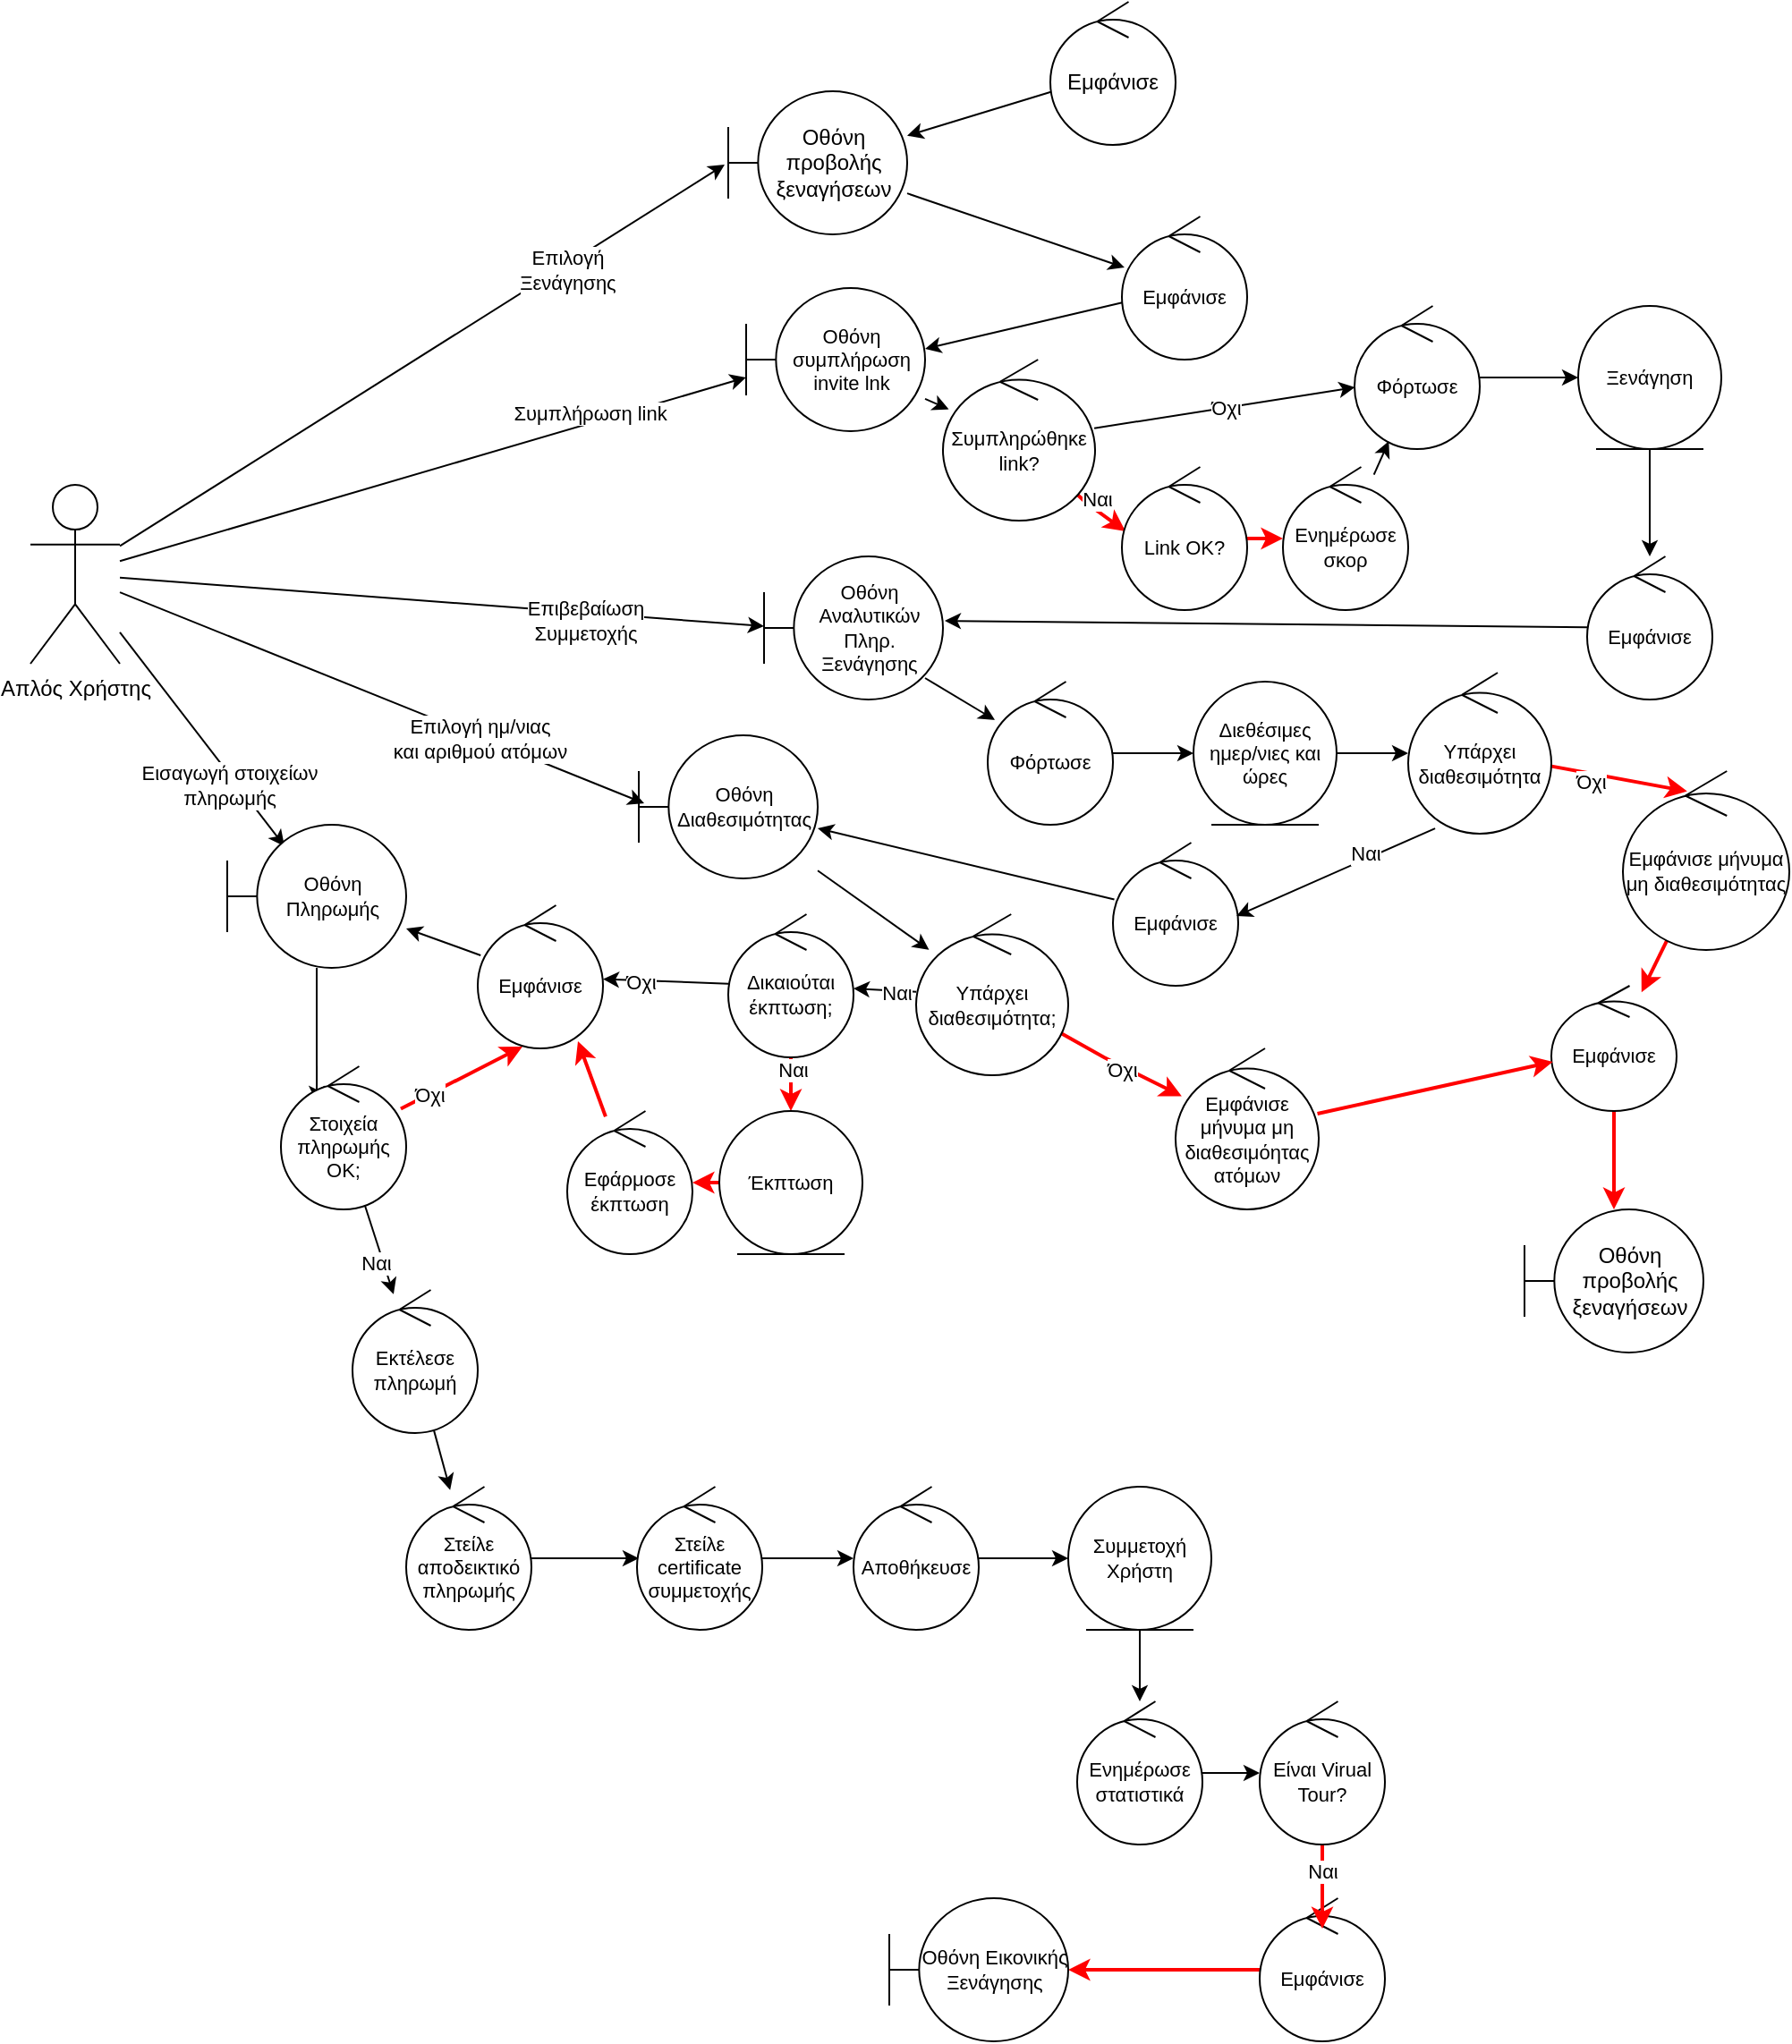 <mxfile version="21.1.8" type="device">
  <diagram name="Page-1" id="5rs0R1cW3KDgV_vi_085">
    <mxGraphModel dx="1050" dy="497" grid="1" gridSize="10" guides="1" tooltips="1" connect="1" arrows="1" fold="1" page="1" pageScale="1" pageWidth="827" pageHeight="1169" math="0" shadow="0">
      <root>
        <mxCell id="0" />
        <mxCell id="1" parent="0" />
        <mxCell id="Ha74vbjWko5_8-gBTv0f-7" style="edgeStyle=none;shape=connector;rounded=0;orthogonalLoop=1;jettySize=auto;html=1;entryX=-0.02;entryY=0.513;entryDx=0;entryDy=0;entryPerimeter=0;labelBackgroundColor=default;strokeColor=default;fontFamily=Helvetica;fontSize=11;fontColor=default;endArrow=classic;" edge="1" parent="1" source="Ha74vbjWko5_8-gBTv0f-1" target="Ha74vbjWko5_8-gBTv0f-4">
          <mxGeometry relative="1" as="geometry" />
        </mxCell>
        <mxCell id="Ha74vbjWko5_8-gBTv0f-9" value="&lt;div&gt;Επιλογή&lt;/div&gt;&lt;div&gt;Ξενάγησης&lt;br&gt;&lt;/div&gt;" style="edgeLabel;html=1;align=center;verticalAlign=middle;resizable=0;points=[];fontSize=11;fontFamily=Helvetica;fontColor=default;" vertex="1" connectable="0" parent="Ha74vbjWko5_8-gBTv0f-7">
          <mxGeometry x="-0.266" y="-1" relative="1" as="geometry">
            <mxPoint x="125" y="-77" as="offset" />
          </mxGeometry>
        </mxCell>
        <mxCell id="Ha74vbjWko5_8-gBTv0f-14" style="edgeStyle=none;shape=connector;rounded=0;orthogonalLoop=1;jettySize=auto;html=1;entryX=0;entryY=0.625;entryDx=0;entryDy=0;entryPerimeter=0;labelBackgroundColor=default;strokeColor=default;fontFamily=Helvetica;fontSize=11;fontColor=default;endArrow=classic;" edge="1" parent="1" source="Ha74vbjWko5_8-gBTv0f-1" target="Ha74vbjWko5_8-gBTv0f-12">
          <mxGeometry relative="1" as="geometry" />
        </mxCell>
        <mxCell id="Ha74vbjWko5_8-gBTv0f-15" value="&amp;nbsp;Συμπλήρωση link" style="edgeLabel;html=1;align=center;verticalAlign=middle;resizable=0;points=[];fontSize=11;fontFamily=Helvetica;fontColor=default;" vertex="1" connectable="0" parent="Ha74vbjWko5_8-gBTv0f-14">
          <mxGeometry x="-0.195" y="-1" relative="1" as="geometry">
            <mxPoint x="119" y="-42" as="offset" />
          </mxGeometry>
        </mxCell>
        <mxCell id="Ha74vbjWko5_8-gBTv0f-24" style="edgeStyle=none;shape=connector;rounded=0;orthogonalLoop=1;jettySize=auto;html=1;entryX=0;entryY=0.488;entryDx=0;entryDy=0;entryPerimeter=0;labelBackgroundColor=default;strokeColor=default;fontFamily=Helvetica;fontSize=11;fontColor=default;endArrow=classic;" edge="1" parent="1" source="Ha74vbjWko5_8-gBTv0f-1" target="Ha74vbjWko5_8-gBTv0f-22">
          <mxGeometry relative="1" as="geometry" />
        </mxCell>
        <mxCell id="Ha74vbjWko5_8-gBTv0f-25" value="&lt;div&gt;Επιβεβαίωση&lt;/div&gt;&lt;div&gt;Συμμετοχής&lt;br&gt;&lt;/div&gt;" style="edgeLabel;html=1;align=center;verticalAlign=middle;resizable=0;points=[];fontSize=11;fontFamily=Helvetica;fontColor=default;" vertex="1" connectable="0" parent="Ha74vbjWko5_8-gBTv0f-24">
          <mxGeometry x="-0.266" y="-3" relative="1" as="geometry">
            <mxPoint x="128" y="11" as="offset" />
          </mxGeometry>
        </mxCell>
        <mxCell id="Ha74vbjWko5_8-gBTv0f-36" style="edgeStyle=none;shape=connector;rounded=0;orthogonalLoop=1;jettySize=auto;html=1;entryX=0.03;entryY=0.475;entryDx=0;entryDy=0;entryPerimeter=0;labelBackgroundColor=default;strokeColor=default;fontFamily=Helvetica;fontSize=11;fontColor=default;endArrow=classic;" edge="1" parent="1" source="Ha74vbjWko5_8-gBTv0f-1" target="Ha74vbjWko5_8-gBTv0f-33">
          <mxGeometry relative="1" as="geometry" />
        </mxCell>
        <mxCell id="Ha74vbjWko5_8-gBTv0f-37" value="&lt;div&gt;Επιλογή ημ/νιας &lt;br&gt;&lt;/div&gt;&lt;div&gt;και αριθμού ατόμων&lt;br&gt;&lt;/div&gt;" style="edgeLabel;html=1;align=center;verticalAlign=middle;resizable=0;points=[];fontSize=11;fontFamily=Helvetica;fontColor=default;" vertex="1" connectable="0" parent="Ha74vbjWko5_8-gBTv0f-36">
          <mxGeometry x="0.374" y="-1" relative="1" as="geometry">
            <mxPoint as="offset" />
          </mxGeometry>
        </mxCell>
        <mxCell id="Ha74vbjWko5_8-gBTv0f-49" style="edgeStyle=none;shape=connector;rounded=0;orthogonalLoop=1;jettySize=auto;html=1;entryX=0.32;entryY=0.15;entryDx=0;entryDy=0;entryPerimeter=0;labelBackgroundColor=default;strokeColor=default;fontFamily=Helvetica;fontSize=11;fontColor=default;endArrow=classic;" edge="1" parent="1" source="Ha74vbjWko5_8-gBTv0f-1" target="Ha74vbjWko5_8-gBTv0f-46">
          <mxGeometry relative="1" as="geometry" />
        </mxCell>
        <mxCell id="Ha74vbjWko5_8-gBTv0f-50" value="&lt;div&gt;Εισαγωγή στοιχείων&lt;/div&gt;&lt;div&gt;πληρωμής&lt;br&gt;&lt;/div&gt;" style="edgeLabel;html=1;align=center;verticalAlign=middle;resizable=0;points=[];fontSize=11;fontFamily=Helvetica;fontColor=default;" vertex="1" connectable="0" parent="Ha74vbjWko5_8-gBTv0f-49">
          <mxGeometry x="0.392" y="-4" relative="1" as="geometry">
            <mxPoint as="offset" />
          </mxGeometry>
        </mxCell>
        <mxCell id="Ha74vbjWko5_8-gBTv0f-1" value="&lt;div&gt;Aπλός Χρήστης&lt;/div&gt;" style="shape=umlActor;verticalLabelPosition=bottom;verticalAlign=top;html=1;outlineConnect=0;" vertex="1" parent="1">
          <mxGeometry x="40" y="270" width="50" height="100" as="geometry" />
        </mxCell>
        <mxCell id="Ha74vbjWko5_8-gBTv0f-11" style="edgeStyle=none;shape=connector;rounded=0;orthogonalLoop=1;jettySize=auto;html=1;labelBackgroundColor=default;strokeColor=default;fontFamily=Helvetica;fontSize=11;fontColor=default;endArrow=classic;" edge="1" parent="1" source="Ha74vbjWko5_8-gBTv0f-4" target="Ha74vbjWko5_8-gBTv0f-10">
          <mxGeometry relative="1" as="geometry" />
        </mxCell>
        <mxCell id="Ha74vbjWko5_8-gBTv0f-4" value="Οθόνη προβολής ξεναγήσεων" style="shape=umlBoundary;whiteSpace=wrap;html=1;" vertex="1" parent="1">
          <mxGeometry x="430" y="50" width="100" height="80" as="geometry" />
        </mxCell>
        <mxCell id="Ha74vbjWko5_8-gBTv0f-6" style="rounded=0;orthogonalLoop=1;jettySize=auto;html=1;" edge="1" parent="1" source="Ha74vbjWko5_8-gBTv0f-5" target="Ha74vbjWko5_8-gBTv0f-4">
          <mxGeometry relative="1" as="geometry">
            <mxPoint x="650.491" y="56.679" as="sourcePoint" />
          </mxGeometry>
        </mxCell>
        <mxCell id="Ha74vbjWko5_8-gBTv0f-13" style="edgeStyle=none;shape=connector;rounded=0;orthogonalLoop=1;jettySize=auto;html=1;entryX=1;entryY=0.425;entryDx=0;entryDy=0;entryPerimeter=0;labelBackgroundColor=default;strokeColor=default;fontFamily=Helvetica;fontSize=11;fontColor=default;endArrow=classic;" edge="1" parent="1" source="Ha74vbjWko5_8-gBTv0f-10" target="Ha74vbjWko5_8-gBTv0f-12">
          <mxGeometry relative="1" as="geometry" />
        </mxCell>
        <mxCell id="Ha74vbjWko5_8-gBTv0f-10" value="Εμφάνισε" style="ellipse;shape=umlControl;whiteSpace=wrap;html=1;fontFamily=Helvetica;fontSize=11;fontColor=default;" vertex="1" parent="1">
          <mxGeometry x="650" y="120" width="70" height="80" as="geometry" />
        </mxCell>
        <mxCell id="Ha74vbjWko5_8-gBTv0f-16" style="edgeStyle=none;shape=connector;rounded=0;orthogonalLoop=1;jettySize=auto;html=1;labelBackgroundColor=default;strokeColor=default;fontFamily=Helvetica;fontSize=11;fontColor=default;endArrow=classic;" edge="1" parent="1" source="Ha74vbjWko5_8-gBTv0f-12" target="Ha74vbjWko5_8-gBTv0f-93">
          <mxGeometry relative="1" as="geometry">
            <mxPoint x="620" y="260" as="targetPoint" />
          </mxGeometry>
        </mxCell>
        <mxCell id="Ha74vbjWko5_8-gBTv0f-12" value="Οθόνη συμπλήρωση invite lnk" style="shape=umlBoundary;whiteSpace=wrap;html=1;fontFamily=Helvetica;fontSize=11;fontColor=default;" vertex="1" parent="1">
          <mxGeometry x="440" y="160" width="100" height="80" as="geometry" />
        </mxCell>
        <mxCell id="Ha74vbjWko5_8-gBTv0f-18" style="edgeStyle=none;shape=connector;rounded=0;orthogonalLoop=1;jettySize=auto;html=1;labelBackgroundColor=default;strokeColor=default;fontFamily=Helvetica;fontSize=11;fontColor=default;endArrow=classic;" edge="1" parent="1" source="Ha74vbjWko5_8-gBTv0f-17" target="Ha74vbjWko5_8-gBTv0f-19">
          <mxGeometry relative="1" as="geometry">
            <mxPoint x="810" y="260" as="targetPoint" />
          </mxGeometry>
        </mxCell>
        <mxCell id="Ha74vbjWko5_8-gBTv0f-17" value="Φόρτωσε" style="ellipse;shape=umlControl;whiteSpace=wrap;html=1;fontFamily=Helvetica;fontSize=11;fontColor=default;" vertex="1" parent="1">
          <mxGeometry x="780" y="170" width="70" height="80" as="geometry" />
        </mxCell>
        <mxCell id="Ha74vbjWko5_8-gBTv0f-20" style="edgeStyle=none;shape=connector;rounded=0;orthogonalLoop=1;jettySize=auto;html=1;labelBackgroundColor=default;strokeColor=default;fontFamily=Helvetica;fontSize=11;fontColor=default;endArrow=classic;" edge="1" parent="1" source="Ha74vbjWko5_8-gBTv0f-19" target="Ha74vbjWko5_8-gBTv0f-21">
          <mxGeometry relative="1" as="geometry">
            <mxPoint x="920" y="290" as="targetPoint" />
          </mxGeometry>
        </mxCell>
        <mxCell id="Ha74vbjWko5_8-gBTv0f-19" value="Ξενάγηση" style="ellipse;shape=umlEntity;whiteSpace=wrap;html=1;fontFamily=Helvetica;fontSize=11;fontColor=default;" vertex="1" parent="1">
          <mxGeometry x="905" y="170" width="80" height="80" as="geometry" />
        </mxCell>
        <mxCell id="Ha74vbjWko5_8-gBTv0f-23" style="edgeStyle=none;shape=connector;rounded=0;orthogonalLoop=1;jettySize=auto;html=1;entryX=1.01;entryY=0.45;entryDx=0;entryDy=0;entryPerimeter=0;labelBackgroundColor=default;strokeColor=default;fontFamily=Helvetica;fontSize=11;fontColor=default;endArrow=classic;" edge="1" parent="1" source="Ha74vbjWko5_8-gBTv0f-21" target="Ha74vbjWko5_8-gBTv0f-22">
          <mxGeometry relative="1" as="geometry" />
        </mxCell>
        <mxCell id="Ha74vbjWko5_8-gBTv0f-21" value="Εμφάνισε" style="ellipse;shape=umlControl;whiteSpace=wrap;html=1;fontFamily=Helvetica;fontSize=11;fontColor=default;" vertex="1" parent="1">
          <mxGeometry x="910" y="310" width="70" height="80" as="geometry" />
        </mxCell>
        <mxCell id="Ha74vbjWko5_8-gBTv0f-27" style="edgeStyle=none;shape=connector;rounded=0;orthogonalLoop=1;jettySize=auto;html=1;labelBackgroundColor=default;strokeColor=default;fontFamily=Helvetica;fontSize=11;fontColor=default;endArrow=classic;exitX=0.9;exitY=0.85;exitDx=0;exitDy=0;exitPerimeter=0;" edge="1" parent="1" source="Ha74vbjWko5_8-gBTv0f-22" target="Ha74vbjWko5_8-gBTv0f-28">
          <mxGeometry relative="1" as="geometry">
            <mxPoint x="610" y="420" as="targetPoint" />
          </mxGeometry>
        </mxCell>
        <mxCell id="Ha74vbjWko5_8-gBTv0f-22" value="Οθόνη Αναλυτικών Πληρ. Ξενάγησης" style="shape=umlBoundary;whiteSpace=wrap;html=1;fontFamily=Helvetica;fontSize=11;fontColor=default;" vertex="1" parent="1">
          <mxGeometry x="450" y="310" width="100" height="80" as="geometry" />
        </mxCell>
        <mxCell id="Ha74vbjWko5_8-gBTv0f-26" value="" style="rounded=0;orthogonalLoop=1;jettySize=auto;html=1;" edge="1" parent="1" target="Ha74vbjWko5_8-gBTv0f-5">
          <mxGeometry relative="1" as="geometry">
            <mxPoint x="650.491" y="56.679" as="sourcePoint" />
            <mxPoint x="530" y="80" as="targetPoint" />
          </mxGeometry>
        </mxCell>
        <mxCell id="Ha74vbjWko5_8-gBTv0f-5" value="Εμφάνισε" style="ellipse;shape=umlControl;whiteSpace=wrap;html=1;" vertex="1" parent="1">
          <mxGeometry x="610" width="70" height="80" as="geometry" />
        </mxCell>
        <mxCell id="Ha74vbjWko5_8-gBTv0f-30" style="edgeStyle=none;shape=connector;rounded=0;orthogonalLoop=1;jettySize=auto;html=1;labelBackgroundColor=default;strokeColor=default;fontFamily=Helvetica;fontSize=11;fontColor=default;endArrow=classic;" edge="1" parent="1" source="Ha74vbjWko5_8-gBTv0f-28" target="Ha74vbjWko5_8-gBTv0f-29">
          <mxGeometry relative="1" as="geometry" />
        </mxCell>
        <mxCell id="Ha74vbjWko5_8-gBTv0f-28" value="Φόρτωσε" style="ellipse;shape=umlControl;whiteSpace=wrap;html=1;fontFamily=Helvetica;fontSize=11;fontColor=default;" vertex="1" parent="1">
          <mxGeometry x="575" y="380" width="70" height="80" as="geometry" />
        </mxCell>
        <mxCell id="Ha74vbjWko5_8-gBTv0f-103" style="edgeStyle=none;shape=connector;rounded=0;orthogonalLoop=1;jettySize=auto;html=1;labelBackgroundColor=default;strokeColor=default;fontFamily=Helvetica;fontSize=11;fontColor=default;endArrow=classic;" edge="1" parent="1" source="Ha74vbjWko5_8-gBTv0f-29" target="Ha74vbjWko5_8-gBTv0f-102">
          <mxGeometry relative="1" as="geometry" />
        </mxCell>
        <mxCell id="Ha74vbjWko5_8-gBTv0f-29" value="Διεθέσιμες ημερ/νιες και ώρες" style="ellipse;shape=umlEntity;whiteSpace=wrap;html=1;fontFamily=Helvetica;fontSize=11;fontColor=default;" vertex="1" parent="1">
          <mxGeometry x="690" y="380" width="80" height="80" as="geometry" />
        </mxCell>
        <mxCell id="Ha74vbjWko5_8-gBTv0f-34" style="edgeStyle=none;shape=connector;rounded=0;orthogonalLoop=1;jettySize=auto;html=1;labelBackgroundColor=default;strokeColor=default;fontFamily=Helvetica;fontSize=11;fontColor=default;endArrow=classic;" edge="1" parent="1" source="Ha74vbjWko5_8-gBTv0f-31" target="Ha74vbjWko5_8-gBTv0f-33">
          <mxGeometry relative="1" as="geometry" />
        </mxCell>
        <mxCell id="Ha74vbjWko5_8-gBTv0f-31" value="Εμφάνισε" style="ellipse;shape=umlControl;whiteSpace=wrap;html=1;fontFamily=Helvetica;fontSize=11;fontColor=default;" vertex="1" parent="1">
          <mxGeometry x="645" y="470" width="70" height="80" as="geometry" />
        </mxCell>
        <mxCell id="Ha74vbjWko5_8-gBTv0f-39" style="edgeStyle=none;shape=connector;rounded=0;orthogonalLoop=1;jettySize=auto;html=1;labelBackgroundColor=default;strokeColor=default;fontFamily=Helvetica;fontSize=11;fontColor=default;endArrow=classic;" edge="1" parent="1" source="Ha74vbjWko5_8-gBTv0f-33" target="Ha74vbjWko5_8-gBTv0f-38">
          <mxGeometry relative="1" as="geometry" />
        </mxCell>
        <mxCell id="Ha74vbjWko5_8-gBTv0f-33" value="Οθόνη Διαθεσιμότητας" style="shape=umlBoundary;whiteSpace=wrap;html=1;fontFamily=Helvetica;fontSize=11;fontColor=default;" vertex="1" parent="1">
          <mxGeometry x="380" y="410" width="100" height="80" as="geometry" />
        </mxCell>
        <mxCell id="Ha74vbjWko5_8-gBTv0f-41" style="edgeStyle=none;shape=connector;rounded=0;orthogonalLoop=1;jettySize=auto;html=1;labelBackgroundColor=default;strokeColor=default;fontFamily=Helvetica;fontSize=11;fontColor=default;endArrow=classic;" edge="1" parent="1" source="Ha74vbjWko5_8-gBTv0f-38" target="Ha74vbjWko5_8-gBTv0f-40">
          <mxGeometry relative="1" as="geometry" />
        </mxCell>
        <mxCell id="Ha74vbjWko5_8-gBTv0f-42" value="Ναι" style="edgeLabel;html=1;align=center;verticalAlign=middle;resizable=0;points=[];fontSize=11;fontFamily=Helvetica;fontColor=default;" vertex="1" connectable="0" parent="Ha74vbjWko5_8-gBTv0f-41">
          <mxGeometry x="-0.369" y="1" relative="1" as="geometry">
            <mxPoint as="offset" />
          </mxGeometry>
        </mxCell>
        <mxCell id="Ha74vbjWko5_8-gBTv0f-116" style="edgeStyle=none;shape=connector;rounded=0;orthogonalLoop=1;jettySize=auto;html=1;labelBackgroundColor=default;strokeColor=#FF0000;fontFamily=Helvetica;fontSize=11;fontColor=default;endArrow=classic;strokeWidth=2;" edge="1" parent="1" source="Ha74vbjWko5_8-gBTv0f-38" target="Ha74vbjWko5_8-gBTv0f-115">
          <mxGeometry relative="1" as="geometry">
            <Array as="points">
              <mxPoint x="640" y="590" />
            </Array>
          </mxGeometry>
        </mxCell>
        <mxCell id="Ha74vbjWko5_8-gBTv0f-117" value="Όχι" style="edgeLabel;html=1;align=center;verticalAlign=middle;resizable=0;points=[];fontSize=11;fontFamily=Helvetica;fontColor=default;" vertex="1" connectable="0" parent="Ha74vbjWko5_8-gBTv0f-116">
          <mxGeometry x="0.077" y="-1" relative="1" as="geometry">
            <mxPoint x="-1" as="offset" />
          </mxGeometry>
        </mxCell>
        <mxCell id="Ha74vbjWko5_8-gBTv0f-38" value="Υπάρχει διαθεσιμότητα;" style="ellipse;shape=umlControl;whiteSpace=wrap;html=1;fontFamily=Helvetica;fontSize=11;fontColor=default;" vertex="1" parent="1">
          <mxGeometry x="535" y="510" width="85" height="90" as="geometry" />
        </mxCell>
        <mxCell id="Ha74vbjWko5_8-gBTv0f-44" style="edgeStyle=none;shape=connector;rounded=0;orthogonalLoop=1;jettySize=auto;html=1;labelBackgroundColor=default;strokeColor=default;fontFamily=Helvetica;fontSize=11;fontColor=default;endArrow=classic;" edge="1" parent="1" source="Ha74vbjWko5_8-gBTv0f-40" target="Ha74vbjWko5_8-gBTv0f-43">
          <mxGeometry relative="1" as="geometry" />
        </mxCell>
        <mxCell id="Ha74vbjWko5_8-gBTv0f-45" value="Όχι" style="edgeLabel;html=1;align=center;verticalAlign=middle;resizable=0;points=[];fontSize=11;fontFamily=Helvetica;fontColor=default;" vertex="1" connectable="0" parent="Ha74vbjWko5_8-gBTv0f-44">
          <mxGeometry x="0.398" y="1" relative="1" as="geometry">
            <mxPoint as="offset" />
          </mxGeometry>
        </mxCell>
        <mxCell id="Ha74vbjWko5_8-gBTv0f-87" style="edgeStyle=none;shape=connector;rounded=0;orthogonalLoop=1;jettySize=auto;html=1;entryX=0.5;entryY=0;entryDx=0;entryDy=0;labelBackgroundColor=default;strokeColor=#FF0000;fontFamily=Helvetica;fontSize=11;fontColor=default;endArrow=classic;strokeWidth=2;" edge="1" parent="1" source="Ha74vbjWko5_8-gBTv0f-40" target="Ha74vbjWko5_8-gBTv0f-86">
          <mxGeometry relative="1" as="geometry" />
        </mxCell>
        <mxCell id="Ha74vbjWko5_8-gBTv0f-88" value="Ναι" style="edgeLabel;html=1;align=center;verticalAlign=middle;resizable=0;points=[];fontSize=11;fontFamily=Helvetica;fontColor=default;" vertex="1" connectable="0" parent="Ha74vbjWko5_8-gBTv0f-87">
          <mxGeometry x="-0.561" y="1" relative="1" as="geometry">
            <mxPoint as="offset" />
          </mxGeometry>
        </mxCell>
        <mxCell id="Ha74vbjWko5_8-gBTv0f-40" value="&lt;div&gt;Δικαιούται&lt;/div&gt;&lt;div&gt;έκπτωση;&lt;br&gt;&lt;/div&gt;" style="ellipse;shape=umlControl;whiteSpace=wrap;html=1;fontFamily=Helvetica;fontSize=11;fontColor=default;" vertex="1" parent="1">
          <mxGeometry x="430" y="510" width="70" height="80" as="geometry" />
        </mxCell>
        <mxCell id="Ha74vbjWko5_8-gBTv0f-43" value="Εμφάνισε" style="ellipse;shape=umlControl;whiteSpace=wrap;html=1;fontFamily=Helvetica;fontSize=11;fontColor=default;" vertex="1" parent="1">
          <mxGeometry x="290" y="505" width="70" height="80" as="geometry" />
        </mxCell>
        <mxCell id="Ha74vbjWko5_8-gBTv0f-48" value="" style="edgeStyle=none;shape=connector;rounded=0;orthogonalLoop=1;jettySize=auto;html=1;labelBackgroundColor=default;strokeColor=default;fontFamily=Helvetica;fontSize=11;fontColor=default;endArrow=classic;" edge="1" parent="1" source="Ha74vbjWko5_8-gBTv0f-43" target="Ha74vbjWko5_8-gBTv0f-46">
          <mxGeometry relative="1" as="geometry">
            <mxPoint x="292" y="532" as="sourcePoint" />
            <mxPoint x="260" y="520" as="targetPoint" />
          </mxGeometry>
        </mxCell>
        <mxCell id="Ha74vbjWko5_8-gBTv0f-52" style="edgeStyle=none;shape=connector;rounded=0;orthogonalLoop=1;jettySize=auto;html=1;entryX=0.286;entryY=0.25;entryDx=0;entryDy=0;entryPerimeter=0;labelBackgroundColor=default;strokeColor=default;fontFamily=Helvetica;fontSize=11;fontColor=default;endArrow=classic;" edge="1" parent="1" source="Ha74vbjWko5_8-gBTv0f-46" target="Ha74vbjWko5_8-gBTv0f-51">
          <mxGeometry relative="1" as="geometry" />
        </mxCell>
        <mxCell id="Ha74vbjWko5_8-gBTv0f-46" value="Οθόνη Πληρωμής" style="shape=umlBoundary;whiteSpace=wrap;html=1;fontFamily=Helvetica;fontSize=11;fontColor=default;" vertex="1" parent="1">
          <mxGeometry x="150" y="460" width="100" height="80" as="geometry" />
        </mxCell>
        <mxCell id="Ha74vbjWko5_8-gBTv0f-54" style="edgeStyle=none;shape=connector;rounded=0;orthogonalLoop=1;jettySize=auto;html=1;labelBackgroundColor=default;strokeColor=default;fontFamily=Helvetica;fontSize=11;fontColor=default;endArrow=classic;" edge="1" parent="1" source="Ha74vbjWko5_8-gBTv0f-51" target="Ha74vbjWko5_8-gBTv0f-53">
          <mxGeometry relative="1" as="geometry" />
        </mxCell>
        <mxCell id="Ha74vbjWko5_8-gBTv0f-55" value="Ναι" style="edgeLabel;html=1;align=center;verticalAlign=middle;resizable=0;points=[];fontSize=11;fontFamily=Helvetica;fontColor=default;" vertex="1" connectable="0" parent="Ha74vbjWko5_8-gBTv0f-54">
          <mxGeometry x="0.247" y="-4" relative="1" as="geometry">
            <mxPoint as="offset" />
          </mxGeometry>
        </mxCell>
        <mxCell id="Ha74vbjWko5_8-gBTv0f-80" style="edgeStyle=none;shape=connector;rounded=0;orthogonalLoop=1;jettySize=auto;html=1;entryX=0.357;entryY=0.988;entryDx=0;entryDy=0;entryPerimeter=0;labelBackgroundColor=default;strokeColor=#FF0000;fontFamily=Helvetica;fontSize=11;fontColor=default;endArrow=classic;strokeWidth=2;" edge="1" parent="1" source="Ha74vbjWko5_8-gBTv0f-51" target="Ha74vbjWko5_8-gBTv0f-43">
          <mxGeometry relative="1" as="geometry" />
        </mxCell>
        <mxCell id="Ha74vbjWko5_8-gBTv0f-81" value="Όχι" style="edgeLabel;html=1;align=center;verticalAlign=middle;resizable=0;points=[];fontSize=11;fontFamily=Helvetica;fontColor=default;" vertex="1" connectable="0" parent="Ha74vbjWko5_8-gBTv0f-80">
          <mxGeometry x="-0.534" relative="1" as="geometry">
            <mxPoint as="offset" />
          </mxGeometry>
        </mxCell>
        <mxCell id="Ha74vbjWko5_8-gBTv0f-51" value="&lt;div&gt;Στοιχεία&lt;/div&gt;&lt;div&gt;πληρωμής&lt;/div&gt;&lt;div&gt;ΟΚ;&lt;br&gt;&lt;/div&gt;" style="ellipse;shape=umlControl;whiteSpace=wrap;html=1;fontFamily=Helvetica;fontSize=11;fontColor=default;" vertex="1" parent="1">
          <mxGeometry x="180" y="595" width="70" height="80" as="geometry" />
        </mxCell>
        <mxCell id="Ha74vbjWko5_8-gBTv0f-56" style="edgeStyle=none;shape=connector;rounded=0;orthogonalLoop=1;jettySize=auto;html=1;labelBackgroundColor=default;strokeColor=default;fontFamily=Helvetica;fontSize=11;fontColor=default;endArrow=classic;" edge="1" parent="1" source="Ha74vbjWko5_8-gBTv0f-53" target="Ha74vbjWko5_8-gBTv0f-57">
          <mxGeometry relative="1" as="geometry">
            <mxPoint x="270" y="850" as="targetPoint" />
          </mxGeometry>
        </mxCell>
        <mxCell id="Ha74vbjWko5_8-gBTv0f-53" value="&lt;div&gt;Εκτέλεσε&lt;/div&gt;&lt;div&gt;πληρωμή&lt;br&gt;&lt;/div&gt;" style="ellipse;shape=umlControl;whiteSpace=wrap;html=1;fontFamily=Helvetica;fontSize=11;fontColor=default;" vertex="1" parent="1">
          <mxGeometry x="220" y="720" width="70" height="80" as="geometry" />
        </mxCell>
        <mxCell id="Ha74vbjWko5_8-gBTv0f-59" style="edgeStyle=none;shape=connector;rounded=0;orthogonalLoop=1;jettySize=auto;html=1;entryX=0.014;entryY=0.5;entryDx=0;entryDy=0;entryPerimeter=0;labelBackgroundColor=default;strokeColor=default;fontFamily=Helvetica;fontSize=11;fontColor=default;endArrow=classic;" edge="1" parent="1" source="Ha74vbjWko5_8-gBTv0f-57" target="Ha74vbjWko5_8-gBTv0f-58">
          <mxGeometry relative="1" as="geometry" />
        </mxCell>
        <mxCell id="Ha74vbjWko5_8-gBTv0f-57" value="Στείλε αποδεικτικό πληρωμής" style="ellipse;shape=umlControl;whiteSpace=wrap;html=1;fontFamily=Helvetica;fontSize=11;fontColor=default;" vertex="1" parent="1">
          <mxGeometry x="250" y="830" width="70" height="80" as="geometry" />
        </mxCell>
        <mxCell id="Ha74vbjWko5_8-gBTv0f-82" style="edgeStyle=none;shape=connector;rounded=0;orthogonalLoop=1;jettySize=auto;html=1;labelBackgroundColor=default;strokeColor=default;fontFamily=Helvetica;fontSize=11;fontColor=default;endArrow=classic;" edge="1" parent="1" source="Ha74vbjWko5_8-gBTv0f-58" target="Ha74vbjWko5_8-gBTv0f-60">
          <mxGeometry relative="1" as="geometry" />
        </mxCell>
        <mxCell id="Ha74vbjWko5_8-gBTv0f-58" value="Στείλε certificate συμμετοχής" style="ellipse;shape=umlControl;whiteSpace=wrap;html=1;fontFamily=Helvetica;fontSize=11;fontColor=default;" vertex="1" parent="1">
          <mxGeometry x="379" y="830" width="70" height="80" as="geometry" />
        </mxCell>
        <mxCell id="Ha74vbjWko5_8-gBTv0f-63" style="edgeStyle=none;shape=connector;rounded=0;orthogonalLoop=1;jettySize=auto;html=1;entryX=0;entryY=0.5;entryDx=0;entryDy=0;labelBackgroundColor=default;strokeColor=default;fontFamily=Helvetica;fontSize=11;fontColor=default;endArrow=classic;" edge="1" parent="1" source="Ha74vbjWko5_8-gBTv0f-60" target="Ha74vbjWko5_8-gBTv0f-62">
          <mxGeometry relative="1" as="geometry" />
        </mxCell>
        <mxCell id="Ha74vbjWko5_8-gBTv0f-60" value="Αποθήκευσε" style="ellipse;shape=umlControl;whiteSpace=wrap;html=1;fontFamily=Helvetica;fontSize=11;fontColor=default;" vertex="1" parent="1">
          <mxGeometry x="500" y="830" width="70" height="80" as="geometry" />
        </mxCell>
        <mxCell id="Ha74vbjWko5_8-gBTv0f-64" style="edgeStyle=none;shape=connector;rounded=0;orthogonalLoop=1;jettySize=auto;html=1;labelBackgroundColor=default;strokeColor=default;fontFamily=Helvetica;fontSize=11;fontColor=default;endArrow=classic;" edge="1" parent="1" source="Ha74vbjWko5_8-gBTv0f-62" target="Ha74vbjWko5_8-gBTv0f-65">
          <mxGeometry relative="1" as="geometry">
            <mxPoint x="770" y="870" as="targetPoint" />
          </mxGeometry>
        </mxCell>
        <mxCell id="Ha74vbjWko5_8-gBTv0f-62" value="Συμμετοχή Χρήστη" style="ellipse;shape=umlEntity;whiteSpace=wrap;html=1;fontFamily=Helvetica;fontSize=11;fontColor=default;" vertex="1" parent="1">
          <mxGeometry x="620" y="830" width="80" height="80" as="geometry" />
        </mxCell>
        <mxCell id="Ha74vbjWko5_8-gBTv0f-84" style="edgeStyle=none;shape=connector;rounded=0;orthogonalLoop=1;jettySize=auto;html=1;labelBackgroundColor=default;strokeColor=default;fontFamily=Helvetica;fontSize=11;fontColor=default;endArrow=classic;" edge="1" parent="1" source="Ha74vbjWko5_8-gBTv0f-65" target="Ha74vbjWko5_8-gBTv0f-74">
          <mxGeometry relative="1" as="geometry" />
        </mxCell>
        <mxCell id="Ha74vbjWko5_8-gBTv0f-65" value="Ενημέρωσε στατιστικά" style="ellipse;shape=umlControl;whiteSpace=wrap;html=1;fontFamily=Helvetica;fontSize=11;fontColor=default;" vertex="1" parent="1">
          <mxGeometry x="625" y="950" width="70" height="80" as="geometry" />
        </mxCell>
        <mxCell id="Ha74vbjWko5_8-gBTv0f-72" style="edgeStyle=none;shape=connector;rounded=0;orthogonalLoop=1;jettySize=auto;html=1;labelBackgroundColor=default;strokeColor=#FF0000;fontFamily=Helvetica;fontSize=11;fontColor=default;endArrow=classic;strokeWidth=2;" edge="1" parent="1" source="Ha74vbjWko5_8-gBTv0f-69" target="Ha74vbjWko5_8-gBTv0f-71">
          <mxGeometry relative="1" as="geometry" />
        </mxCell>
        <mxCell id="Ha74vbjWko5_8-gBTv0f-69" value="Εμφάνισε" style="ellipse;shape=umlControl;whiteSpace=wrap;html=1;fontFamily=Helvetica;fontSize=11;fontColor=default;" vertex="1" parent="1">
          <mxGeometry x="727" y="1060" width="70" height="80" as="geometry" />
        </mxCell>
        <mxCell id="Ha74vbjWko5_8-gBTv0f-71" value="Οθόνη Εικονικής Ξενάγησης" style="shape=umlBoundary;whiteSpace=wrap;html=1;fontFamily=Helvetica;fontSize=11;fontColor=default;" vertex="1" parent="1">
          <mxGeometry x="520" y="1060" width="100" height="80" as="geometry" />
        </mxCell>
        <mxCell id="Ha74vbjWko5_8-gBTv0f-78" style="edgeStyle=none;shape=connector;rounded=0;orthogonalLoop=1;jettySize=auto;html=1;entryX=0.5;entryY=0.213;entryDx=0;entryDy=0;entryPerimeter=0;labelBackgroundColor=default;strokeColor=#FF0000;fontFamily=Helvetica;fontSize=11;fontColor=default;endArrow=classic;strokeWidth=2;" edge="1" parent="1" source="Ha74vbjWko5_8-gBTv0f-74" target="Ha74vbjWko5_8-gBTv0f-69">
          <mxGeometry relative="1" as="geometry">
            <mxPoint x="470" y="930" as="sourcePoint" />
          </mxGeometry>
        </mxCell>
        <mxCell id="Ha74vbjWko5_8-gBTv0f-79" value="Ναι" style="edgeLabel;html=1;align=center;verticalAlign=middle;resizable=0;points=[];fontSize=11;fontFamily=Helvetica;fontColor=default;" vertex="1" connectable="0" parent="Ha74vbjWko5_8-gBTv0f-78">
          <mxGeometry x="-0.377" relative="1" as="geometry">
            <mxPoint as="offset" />
          </mxGeometry>
        </mxCell>
        <mxCell id="Ha74vbjWko5_8-gBTv0f-74" value="Είναι Virual Tour?" style="ellipse;shape=umlControl;whiteSpace=wrap;html=1;fontFamily=Helvetica;fontSize=11;fontColor=default;" vertex="1" parent="1">
          <mxGeometry x="727" y="950" width="70" height="80" as="geometry" />
        </mxCell>
        <mxCell id="Ha74vbjWko5_8-gBTv0f-90" style="edgeStyle=none;shape=connector;rounded=0;orthogonalLoop=1;jettySize=auto;html=1;entryX=0.8;entryY=0.95;entryDx=0;entryDy=0;entryPerimeter=0;labelBackgroundColor=default;strokeColor=#FF0000;fontFamily=Helvetica;fontSize=11;fontColor=default;endArrow=classic;strokeWidth=2;" edge="1" parent="1" source="Ha74vbjWko5_8-gBTv0f-85" target="Ha74vbjWko5_8-gBTv0f-43">
          <mxGeometry relative="1" as="geometry" />
        </mxCell>
        <mxCell id="Ha74vbjWko5_8-gBTv0f-85" value="Εφάρμοσε έκπτωση" style="ellipse;shape=umlControl;whiteSpace=wrap;html=1;fontFamily=Helvetica;fontSize=11;fontColor=default;" vertex="1" parent="1">
          <mxGeometry x="340" y="620" width="70" height="80" as="geometry" />
        </mxCell>
        <mxCell id="Ha74vbjWko5_8-gBTv0f-89" style="edgeStyle=none;shape=connector;rounded=0;orthogonalLoop=1;jettySize=auto;html=1;labelBackgroundColor=default;strokeColor=#FF0000;fontFamily=Helvetica;fontSize=11;fontColor=default;endArrow=classic;strokeWidth=2;" edge="1" parent="1" source="Ha74vbjWko5_8-gBTv0f-86" target="Ha74vbjWko5_8-gBTv0f-85">
          <mxGeometry relative="1" as="geometry" />
        </mxCell>
        <mxCell id="Ha74vbjWko5_8-gBTv0f-86" value="Έκπτωση" style="ellipse;shape=umlEntity;whiteSpace=wrap;html=1;fontFamily=Helvetica;fontSize=11;fontColor=default;" vertex="1" parent="1">
          <mxGeometry x="425" y="620" width="80" height="80" as="geometry" />
        </mxCell>
        <mxCell id="Ha74vbjWko5_8-gBTv0f-94" value="Όχι" style="edgeStyle=none;shape=connector;rounded=0;orthogonalLoop=1;jettySize=auto;html=1;labelBackgroundColor=default;strokeColor=default;fontFamily=Helvetica;fontSize=11;fontColor=default;endArrow=classic;" edge="1" parent="1" source="Ha74vbjWko5_8-gBTv0f-93" target="Ha74vbjWko5_8-gBTv0f-17">
          <mxGeometry relative="1" as="geometry" />
        </mxCell>
        <mxCell id="Ha74vbjWko5_8-gBTv0f-96" style="edgeStyle=none;shape=connector;rounded=0;orthogonalLoop=1;jettySize=auto;html=1;entryX=0.029;entryY=0.45;entryDx=0;entryDy=0;entryPerimeter=0;labelBackgroundColor=default;strokeColor=#FF0000;fontFamily=Helvetica;fontSize=11;fontColor=default;endArrow=classic;strokeWidth=2;" edge="1" parent="1" source="Ha74vbjWko5_8-gBTv0f-93" target="Ha74vbjWko5_8-gBTv0f-95">
          <mxGeometry relative="1" as="geometry">
            <Array as="points">
              <mxPoint x="630" y="280" />
            </Array>
          </mxGeometry>
        </mxCell>
        <mxCell id="Ha74vbjWko5_8-gBTv0f-99" value="Ναι" style="edgeLabel;html=1;align=center;verticalAlign=middle;resizable=0;points=[];fontSize=11;fontFamily=Helvetica;fontColor=default;" vertex="1" connectable="0" parent="Ha74vbjWko5_8-gBTv0f-96">
          <mxGeometry x="-0.337" y="4" relative="1" as="geometry">
            <mxPoint y="-1" as="offset" />
          </mxGeometry>
        </mxCell>
        <mxCell id="Ha74vbjWko5_8-gBTv0f-93" value="Συμπληρώθηκε link?" style="ellipse;shape=umlControl;whiteSpace=wrap;html=1;fontFamily=Helvetica;fontSize=11;fontColor=default;" vertex="1" parent="1">
          <mxGeometry x="550" y="200" width="85" height="90" as="geometry" />
        </mxCell>
        <mxCell id="Ha74vbjWko5_8-gBTv0f-100" style="edgeStyle=none;shape=connector;rounded=0;orthogonalLoop=1;jettySize=auto;html=1;labelBackgroundColor=default;strokeColor=#FF0000;fontFamily=Helvetica;fontSize=11;fontColor=default;endArrow=classic;strokeWidth=2;" edge="1" parent="1" source="Ha74vbjWko5_8-gBTv0f-95" target="Ha74vbjWko5_8-gBTv0f-98">
          <mxGeometry relative="1" as="geometry" />
        </mxCell>
        <mxCell id="Ha74vbjWko5_8-gBTv0f-95" value="Link OK?" style="ellipse;shape=umlControl;whiteSpace=wrap;html=1;fontFamily=Helvetica;fontSize=11;fontColor=default;" vertex="1" parent="1">
          <mxGeometry x="650" y="260" width="70" height="80" as="geometry" />
        </mxCell>
        <mxCell id="Ha74vbjWko5_8-gBTv0f-101" style="edgeStyle=none;shape=connector;rounded=0;orthogonalLoop=1;jettySize=auto;html=1;labelBackgroundColor=default;strokeColor=default;fontFamily=Helvetica;fontSize=11;fontColor=default;endArrow=classic;" edge="1" parent="1" source="Ha74vbjWko5_8-gBTv0f-98" target="Ha74vbjWko5_8-gBTv0f-17">
          <mxGeometry relative="1" as="geometry" />
        </mxCell>
        <mxCell id="Ha74vbjWko5_8-gBTv0f-98" value="Ενημέρωσε σκορ" style="ellipse;shape=umlControl;whiteSpace=wrap;html=1;fontFamily=Helvetica;fontSize=11;fontColor=default;" vertex="1" parent="1">
          <mxGeometry x="740" y="260" width="70" height="80" as="geometry" />
        </mxCell>
        <mxCell id="Ha74vbjWko5_8-gBTv0f-104" style="edgeStyle=none;shape=connector;rounded=0;orthogonalLoop=1;jettySize=auto;html=1;entryX=0.986;entryY=0.513;entryDx=0;entryDy=0;entryPerimeter=0;labelBackgroundColor=default;strokeColor=default;fontFamily=Helvetica;fontSize=11;fontColor=default;endArrow=classic;exitX=0.188;exitY=0.967;exitDx=0;exitDy=0;exitPerimeter=0;" edge="1" parent="1" source="Ha74vbjWko5_8-gBTv0f-102" target="Ha74vbjWko5_8-gBTv0f-31">
          <mxGeometry relative="1" as="geometry" />
        </mxCell>
        <mxCell id="Ha74vbjWko5_8-gBTv0f-105" value="Ναι" style="edgeLabel;html=1;align=center;verticalAlign=middle;resizable=0;points=[];fontSize=11;fontFamily=Helvetica;fontColor=default;" vertex="1" connectable="0" parent="Ha74vbjWko5_8-gBTv0f-104">
          <mxGeometry x="-0.311" y="-3" relative="1" as="geometry">
            <mxPoint as="offset" />
          </mxGeometry>
        </mxCell>
        <mxCell id="Ha74vbjWko5_8-gBTv0f-107" style="edgeStyle=none;shape=connector;rounded=0;orthogonalLoop=1;jettySize=auto;html=1;entryX=0.386;entryY=0.113;entryDx=0;entryDy=0;entryPerimeter=0;labelBackgroundColor=default;strokeColor=#FF0000;fontFamily=Helvetica;fontSize=11;fontColor=default;endArrow=classic;strokeWidth=2;" edge="1" parent="1" source="Ha74vbjWko5_8-gBTv0f-102" target="Ha74vbjWko5_8-gBTv0f-106">
          <mxGeometry relative="1" as="geometry" />
        </mxCell>
        <mxCell id="Ha74vbjWko5_8-gBTv0f-108" value="Όχι" style="edgeLabel;html=1;align=center;verticalAlign=middle;resizable=0;points=[];fontSize=11;fontFamily=Helvetica;fontColor=default;" vertex="1" connectable="0" parent="Ha74vbjWko5_8-gBTv0f-107">
          <mxGeometry x="-0.393" y="-4" relative="1" as="geometry">
            <mxPoint as="offset" />
          </mxGeometry>
        </mxCell>
        <mxCell id="Ha74vbjWko5_8-gBTv0f-102" value="Υπάρχει διαθεσιμότητα" style="ellipse;shape=umlControl;whiteSpace=wrap;html=1;fontFamily=Helvetica;fontSize=11;fontColor=default;" vertex="1" parent="1">
          <mxGeometry x="810" y="375" width="80" height="90" as="geometry" />
        </mxCell>
        <mxCell id="Ha74vbjWko5_8-gBTv0f-110" value="" style="edgeStyle=none;shape=connector;rounded=0;orthogonalLoop=1;jettySize=auto;html=1;labelBackgroundColor=default;strokeColor=#FF0000;fontFamily=Helvetica;fontSize=11;fontColor=default;endArrow=classic;strokeWidth=2;" edge="1" parent="1" source="Ha74vbjWko5_8-gBTv0f-106" target="Ha74vbjWko5_8-gBTv0f-109">
          <mxGeometry relative="1" as="geometry" />
        </mxCell>
        <mxCell id="Ha74vbjWko5_8-gBTv0f-106" value="Εμφάνισε μήνυμα μη διαθεσιμότητας" style="ellipse;shape=umlControl;whiteSpace=wrap;html=1;fontFamily=Helvetica;fontSize=11;fontColor=default;" vertex="1" parent="1">
          <mxGeometry x="930" y="430" width="93" height="100" as="geometry" />
        </mxCell>
        <mxCell id="Ha74vbjWko5_8-gBTv0f-112" style="edgeStyle=none;shape=connector;rounded=0;orthogonalLoop=1;jettySize=auto;html=1;labelBackgroundColor=default;strokeColor=#FF0000;fontFamily=Helvetica;fontSize=11;fontColor=default;endArrow=classic;strokeWidth=2;" edge="1" parent="1" source="Ha74vbjWko5_8-gBTv0f-109" target="Ha74vbjWko5_8-gBTv0f-111">
          <mxGeometry relative="1" as="geometry" />
        </mxCell>
        <mxCell id="Ha74vbjWko5_8-gBTv0f-109" value="Εμφάνισε" style="ellipse;shape=umlControl;whiteSpace=wrap;html=1;fontFamily=Helvetica;fontSize=11;fontColor=default;" vertex="1" parent="1">
          <mxGeometry x="890" y="550" width="70" height="70" as="geometry" />
        </mxCell>
        <mxCell id="Ha74vbjWko5_8-gBTv0f-111" value="Οθόνη προβολής ξεναγήσεων" style="shape=umlBoundary;whiteSpace=wrap;html=1;" vertex="1" parent="1">
          <mxGeometry x="875" y="675" width="100" height="80" as="geometry" />
        </mxCell>
        <mxCell id="Ha74vbjWko5_8-gBTv0f-118" style="edgeStyle=none;shape=connector;rounded=0;orthogonalLoop=1;jettySize=auto;html=1;labelBackgroundColor=default;strokeColor=#FF0000;fontFamily=Helvetica;fontSize=11;fontColor=default;endArrow=classic;strokeWidth=2;" edge="1" parent="1" source="Ha74vbjWko5_8-gBTv0f-115" target="Ha74vbjWko5_8-gBTv0f-109">
          <mxGeometry relative="1" as="geometry" />
        </mxCell>
        <mxCell id="Ha74vbjWko5_8-gBTv0f-115" value="Εμφάνισε μήνυμα μη διαθεσιμόητας ατόμων" style="ellipse;shape=umlControl;whiteSpace=wrap;html=1;fontFamily=Helvetica;fontSize=11;fontColor=default;" vertex="1" parent="1">
          <mxGeometry x="680" y="585" width="80" height="90" as="geometry" />
        </mxCell>
      </root>
    </mxGraphModel>
  </diagram>
</mxfile>
